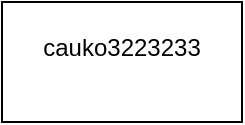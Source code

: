 <mxfile version="14.6.12" type="github">
  <diagram id="7WOgaztat3HQ-RaENPBO" name="Page-1">
    <mxGraphModel dx="946" dy="290" grid="1" gridSize="10" guides="1" tooltips="1" connect="1" arrows="1" fold="1" page="1" pageScale="1" pageWidth="827" pageHeight="1169" math="0" shadow="0">
      <root>
        <mxCell id="0" />
        <mxCell id="1" parent="0" />
        <mxCell id="x-kxFUkzOhTXJe1JrkZx-1" value="&lt;div&gt;cauko3223233&lt;br&gt;&lt;/div&gt;&lt;div&gt;&lt;br&gt;&lt;/div&gt;" style="rounded=0;whiteSpace=wrap;html=1;" parent="1" vertex="1">
          <mxGeometry x="350" y="130" width="120" height="60" as="geometry" />
        </mxCell>
      </root>
    </mxGraphModel>
  </diagram>
</mxfile>
